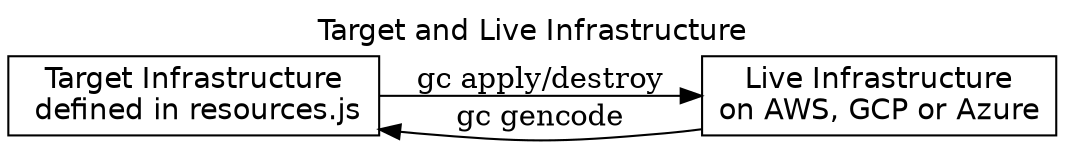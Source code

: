 
digraph {
    labelloc=t;
    fontname=Helvetica;
    label="Target and Live Infrastructure";
    rankdir=LR;
    node [shape=box  fontname=Helvetica]
    target [label="Target Infrastructure\n defined in resources.js"]; 
    live [label="Live Infrastructure\non AWS, GCP or Azure"]; 
    
    live->target [ label="gc gencode" ];
    target->live [ label="gc apply/destroy" ];
    
}

